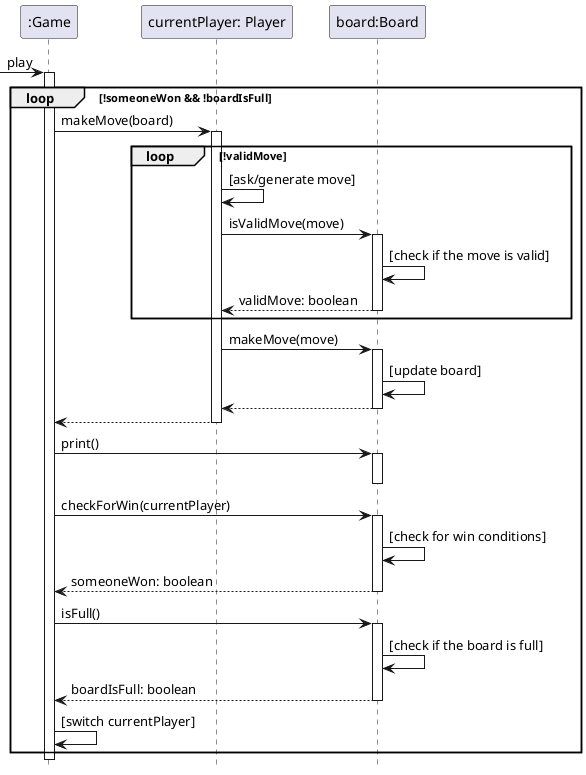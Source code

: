 @startuml
hide footbox

participant game as ":Game"
participant player as "currentPlayer: Player"
participant board as "board:Board"

[-> game: play
activate game

loop !someoneWon && !boardIsFull
  game -> player++ : makeMove(board)

  loop !validMove
    player -> player : [ask/generate move]
    player -> board++ : isValidMove(move)
    board -> board : [check if the move is valid]
    board --> player: validMove: boolean
    deactivate board
  end

  player -> board++ : makeMove(move)
  board -> board : [update board]
  board --> player
  deactivate board
  player --> game
  deactivate player

  game -> board++ : print()
  deactivate board

  game -> board++ : checkForWin(currentPlayer)
  board -> board : [check for win conditions]
  board --> game : someoneWon: boolean
  deactivate board

  game -> board++ : isFull()
  board -> board : [check if the board is full]
  board --> game : boardIsFull: boolean
  deactivate board

  game -> game : [switch currentPlayer]
end
deactivate game

@enduml
